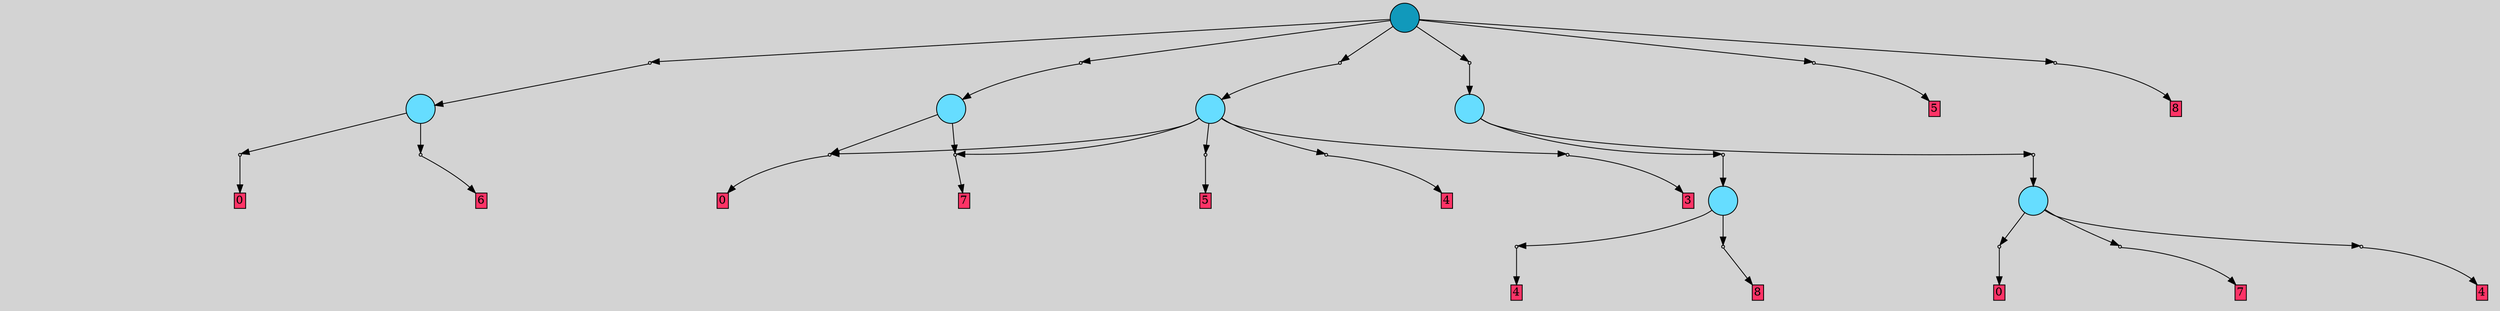 // File exported with GEGELATI v1.3.1
// On the 2024-04-12 16:06:13
// With the File::TPGGraphDotExporter
digraph{
	graph[pad = "0.212, 0.055" bgcolor = lightgray]
	node[shape=circle style = filled label = ""]
		T0 [fillcolor="#66ddff"]
		T1 [fillcolor="#66ddff"]
		T2 [fillcolor="#66ddff"]
		T3 [fillcolor="#66ddff"]
		T4 [fillcolor="#66ddff"]
		T5 [fillcolor="#66ddff"]
		T6 [fillcolor="#1199bb"]
		P0 [fillcolor="#cccccc" shape=point] //
		I0 [shape=box style=invis label="9|0&2|1#3|4#0|1#3|5#3|4#1|5&#92;n"]
		P0 -> I0[style=invis]
		A0 [fillcolor="#ff3366" shape=box margin=0.03 width=0 height=0 label="6"]
		T0 -> P0 -> A0
		P1 [fillcolor="#cccccc" shape=point] //
		I1 [shape=box style=invis label="11|7&0|1#0|5#3|3#0|5#0|5#1|7&#92;n9|0&3|0#0|7#0|1#1|6#1|6#0|6&#92;n"]
		P1 -> I1[style=invis]
		A1 [fillcolor="#ff3366" shape=box margin=0.03 width=0 height=0 label="0"]
		T0 -> P1 -> A1
		P2 [fillcolor="#cccccc" shape=point] //
		I2 [shape=box style=invis label="6|5&3|7#0|2#0|1#0|7#3|7#1|3&#92;n2|0&0|5#1|5#4|7#2|5#4|1#1|6&#92;n"]
		P2 -> I2[style=invis]
		A2 [fillcolor="#ff3366" shape=box margin=0.03 width=0 height=0 label="8"]
		T1 -> P2 -> A2
		P3 [fillcolor="#cccccc" shape=point] //
		I3 [shape=box style=invis label="7|0&1|3#4|7#4|6#3|3#1|4#4|7&#92;n"]
		P3 -> I3[style=invis]
		A3 [fillcolor="#ff3366" shape=box margin=0.03 width=0 height=0 label="4"]
		T1 -> P3 -> A3
		P4 [fillcolor="#cccccc" shape=point] //
		I4 [shape=box style=invis label="7|0&1|3#4|7#4|6#3|3#1|4#4|7&#92;n"]
		P4 -> I4[style=invis]
		A4 [fillcolor="#ff3366" shape=box margin=0.03 width=0 height=0 label="4"]
		T2 -> P4 -> A4
		P5 [fillcolor="#cccccc" shape=point] //
		I5 [shape=box style=invis label="7|0&1|3#3|2#2|2#4|1#4|0#1|3&#92;n"]
		P5 -> I5[style=invis]
		A5 [fillcolor="#ff3366" shape=box margin=0.03 width=0 height=0 label="0"]
		T2 -> P5 -> A5
		P6 [fillcolor="#cccccc" shape=point] //
		I6 [shape=box style=invis label="2|0&4|2#3|4#3|2#3|5#0|4#1|2&#92;n"]
		P6 -> I6[style=invis]
		A6 [fillcolor="#ff3366" shape=box margin=0.03 width=0 height=0 label="7"]
		T2 -> P6 -> A6
		P7 [fillcolor="#cccccc" shape=point] //
		I7 [shape=box style=invis label="8|0&1|4#1|5#2|0#4|7#3|7#4|1&#92;n"]
		P7 -> I7[style=invis]
		T3 -> P7 -> T2
		P8 [fillcolor="#cccccc" shape=point] //
		I8 [shape=box style=invis label="2|1&4|4#3|6#2|0#1|7#3|5#4|6&#92;n1|0&3|2#0|1#3|0#1|0#3|0#3|4&#92;n"]
		P8 -> I8[style=invis]
		T3 -> P8 -> T1
		P9 [fillcolor="#cccccc" shape=point] //
		I9 [shape=box style=invis label="6|5&3|7#0|2#0|1#0|7#3|7#1|3&#92;n2|0&0|5#1|5#3|7#2|5#4|1#1|6&#92;n"]
		P9 -> I9[style=invis]
		A7 [fillcolor="#ff3366" shape=box margin=0.03 width=0 height=0 label="7"]
		T4 -> P9 -> A7
		P10 [fillcolor="#cccccc" shape=point] //
		I10 [shape=box style=invis label="8|0&0|2#4|1#0|2#2|5#3|2#2|7&#92;n"]
		P10 -> I10[style=invis]
		A8 [fillcolor="#ff3366" shape=box margin=0.03 width=0 height=0 label="0"]
		T4 -> P10 -> A8
		T5 -> P9
		P11 [fillcolor="#cccccc" shape=point] //
		I11 [shape=box style=invis label="6|0&3|2#0|5#1|6#1|7#0|6#4|5&#92;n"]
		P11 -> I11[style=invis]
		A9 [fillcolor="#ff3366" shape=box margin=0.03 width=0 height=0 label="5"]
		T5 -> P11 -> A9
		T5 -> P10
		P12 [fillcolor="#cccccc" shape=point] //
		I12 [shape=box style=invis label="1|0&4|1#1|0#2|5#1|1#3|5#4|4&#92;n"]
		P12 -> I12[style=invis]
		A10 [fillcolor="#ff3366" shape=box margin=0.03 width=0 height=0 label="4"]
		T5 -> P12 -> A10
		P13 [fillcolor="#cccccc" shape=point] //
		I13 [shape=box style=invis label="4|7&4|2#2|2#2|1#0|2#1|6#4|0&#92;n2|0&0|7#3|2#3|6#4|4#1|6#0|6&#92;n"]
		P13 -> I13[style=invis]
		A11 [fillcolor="#ff3366" shape=box margin=0.03 width=0 height=0 label="3"]
		T5 -> P13 -> A11
		P14 [fillcolor="#cccccc" shape=point] //
		I14 [shape=box style=invis label="9|0&3|0#4|3#0|6#2|1#0|7#0|6&#92;n"]
		P14 -> I14[style=invis]
		T6 -> P14 -> T4
		P15 [fillcolor="#cccccc" shape=point] //
		I15 [shape=box style=invis label="11|6&4|3#0|4#2|7#3|4#3|7#3|3&#92;n9|0&0|6#4|7#0|6#1|5#1|5#4|4&#92;n"]
		P15 -> I15[style=invis]
		T6 -> P15 -> T0
		P16 [fillcolor="#cccccc" shape=point] //
		I16 [shape=box style=invis label="3|0&1|6#0|1#2|0#4|3#1|3#3|7&#92;n"]
		P16 -> I16[style=invis]
		T6 -> P16 -> T3
		P17 [fillcolor="#cccccc" shape=point] //
		I17 [shape=box style=invis label="3|0&3|2#0|5#4|6#3|7#1|4#2|4&#92;n"]
		P17 -> I17[style=invis]
		A12 [fillcolor="#ff3366" shape=box margin=0.03 width=0 height=0 label="5"]
		T6 -> P17 -> A12
		P18 [fillcolor="#cccccc" shape=point] //
		I18 [shape=box style=invis label="6|5&3|7#0|2#0|1#0|7#3|7#1|3&#92;n2|0&0|5#1|5#4|7#2|5#4|1#1|6&#92;n"]
		P18 -> I18[style=invis]
		A13 [fillcolor="#ff3366" shape=box margin=0.03 width=0 height=0 label="8"]
		T6 -> P18 -> A13
		P19 [fillcolor="#cccccc" shape=point] //
		I19 [shape=box style=invis label="1|2&3|3#3|3#0|1#2|3#2|6#4|4&#92;n6|0&0|2#3|3#1|5#4|7#3|7#0|3&#92;n"]
		P19 -> I19[style=invis]
		T6 -> P19 -> T5
		{ rank= same T6 }
}
